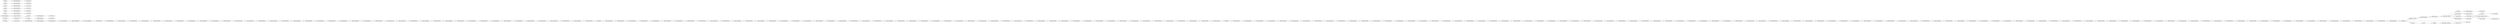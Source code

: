 digraph {
	"-3702622551979082741_26" [label="Split Collection Column"]
	"4066244154383102142_5" [label="String Manipulation"]
	"1634438136061182907_57" [label="String Manipulation"]
	"-3702622551979082741_33" [label="String Manipulation"]
	"-162897782759544906_67" [label="String Manipulation"]
	"-8322892647118203335_36" [label="String Manipulation"]
	"-8322892647118203335_55" [label="String Manipulation"]
	"-8322892647118203335_87" [label="String Manipulation"]
	"-162897782759544906_87" [label="String Manipulation"]
	"-162897782759544906_52" [label="String Manipulation"]
	"-3702622551979082741_89" [label="Cell Splitter"]
	"-3495612570447169710_87" [label="String Manipulation"]
	"-8704878719301989630_83" [label=GroupBy]
	"1634438136061182907_78" [label="String Manipulation"]
	"-3495612570447169710_83" [label="String Manipulation"]
	"7897992149406670517_101" [label="Table Manipulator"]
	"-162897782759544906_64" [label="String Manipulation"]
	"-3495612570447169710_68" [label="String Manipulation"]
	"-8322892647118203335_49" [label="String Manipulation"]
	"-3495612570447169710_84" [label="String Manipulation"]
	"1634438136061182907_74" [label="String Manipulation"]
	"-3702622551979082741_49" [label="String Manipulation"]
	"7835607880316444097_91" [label="String Manipulation"]
	"7835607880316444097_95" [label="String Manipulation"]
	"-8322892647118203335_52" [label="String Manipulation"]
	"7835607880316444097_107" [label="String Manipulation"]
	"7835607880316444097_106" [label="String Manipulation"]
	"-162897782759544906_80" [label="String Manipulation"]
	"7835607880316444097_99" [label="String Manipulation"]
	"4081843494972427116_30" [label=Statistics]
	"-162897782759544906_51" [label="String Manipulation"]
	"-162897782759544906_68" [label="String Manipulation"]
	"7897992149406670517_35" [label="Color Manager"]
	"7897992149406670517_13" [label="String to Date_Time"]
	"5665327201949963524_23" [label="Collection to String"]
	"-3702622551979082741_51" [label="String Manipulation"]
	"7835607880316444097_78" [label="String Manipulation"]
	"7835607880316444097_108" [label="String Manipulation"]
	"7835607880316444097_71" [label="String Manipulation"]
	"-162897782759544906_59" [label="String Manipulation"]
	"1634438136061182907_56" [label="String Manipulation"]
	"7835607880316444097_88" [label="String Manipulation"]
	"1634438136061182907_63" [label="String Manipulation"]
	"-162897782759544906_73" [label="String Manipulation"]
	"-3702622551979082741_36" [label="String Manipulation"]
	"7835607880316444097_102" [label="String Manipulation"]
	"1634438136061182907_69" [label="String Manipulation"]
	"-3495612570447169710_54" [label="String Manipulation"]
	"1634438136061182907_58" [label="String Manipulation"]
	"1634438136061182907_70" [label="String Manipulation"]
	"1634438136061182907_72" [label="String Manipulation"]
	"-3495612570447169710_53" [label="String Manipulation"]
	"7835607880316444097_77" [label="String Manipulation"]
	"-8322892647118203335_53" [label="String Manipulation"]
	"7835607880316444097_105" [label="String Manipulation"]
	"-8704878719301989630_84" [label="Excel Writer"]
	"-8704878719301989630_94" [label=GroupBy]
	"-3495612570447169710_52" [label="String Manipulation"]
	"-8322892647118203335_58" [label="String Manipulation"]
	"7897992149406670517_99" [label="Missing Value"]
	"-162897782759544906_74" [label="String Manipulation"]
	"-8322892647118203335_50" [label="String Manipulation"]
	"-162897782759544906_61" [label="String Manipulation"]
	"7835607880316444097_75" [label="String Manipulation"]
	"7835607880316444097_86" [label="String Manipulation"]
	"-3495612570447169710_85" [label="String Manipulation"]
	"-384251211613326620_39" [label="String Manipulation"]
	"-162897782759544906_57" [label="String Manipulation"]
	"7835607880316444097_47" [label="String Manipulation"]
	"-3495612570447169710_88" [label="String Manipulation"]
	"1634438136061182907_71" [label="String Manipulation"]
	"-384251211613326620_33" [label="String Manipulation"]
	"7835607880316444097_113" [label="String Manipulation"]
	"-8704878719301989630_85" [label=GroupBy]
	"-3495612570447169710_70" [label="String Manipulation"]
	"5665327201949963524_79" [label="Table Manipulator"]
	"7835607880316444097_79" [label="String Manipulation"]
	"-3702622551979082741_25" [label=GroupBy]
	"-3495612570447169710_64" [label="String Manipulation"]
	"-162897782759544906_69" [label="String Manipulation"]
	"-162897782759544906_81" [label="String Manipulation"]
	"-384251211613326620_37" [label="String Manipulation"]
	"-3495612570447169710_67" [label="String Manipulation"]
	"7835607880316444097_36" [label="String Manipulation"]
	"-8704878719301989630_92" [label="Table Manipulator"]
	"7835607880316444097_112" [label="String Manipulation"]
	"-3495612570447169710_47" [label="String Manipulation"]
	"-8704878719301989630_89" [label="Table Manipulator"]
	"-8322892647118203335_57" [label="String Manipulation"]
	"-162897782759544906_66" [label="String Manipulation"]
	"1634438136061182907_64" [label="String Manipulation"]
	"7897992149406670517_5" [label="String Manipulation"]
	"7897992149406670517_98" [label="CSV Reader"]
	"7897992149406670517_100" [label=GroupBy]
	"1634438136061182907_51" [label="String Manipulation"]
	"5665327201949963524_44" [label="Column Resorter"]
	"1634438136061182907_50" [label="String Manipulation"]
	"-3495612570447169710_86" [label="String Manipulation"]
	"-162897782759544906_55" [label="String Manipulation"]
	"-162897782759544906_62" [label="String Manipulation"]
	"1634438136061182907_73" [label="String Manipulation"]
	"1634438136061182907_60" [label="String Manipulation"]
	"-8704878719301989630_54" [label=GroupBy]
	"-8704878719301989630_91" [label=GroupBy]
	"4066244154383102142_21" [label="String Manipulation"]
	"7897992149406670517_18" [label="CSV Reader"]
	"7897992149406670517_97" [label="Collection to String"]
	"1634438136061182907_53" [label="String Manipulation"]
	"4081843494972427116_27" [label="Interactive Histogram _local_"]
	"-162897782759544906_48" [label="String Manipulation"]
	"-384251211613326620_38" [label="String Manipulation"]
	"-3495612570447169710_59" [label="String Manipulation"]
	"-8322892647118203335_48" [label="String Manipulation"]
	"7897992149406670517_45" [label="Excel Writer"]
	"-8704878719301989630_93" [label="Excel Writer"]
	"7897992149406670517_32" [label=GroupBy]
	"7835607880316444097_122" [label="String Manipulation"]
	"4081843494972427116_29" [label="Histogram _local_"]
	"-8322892647118203335_66" [label="String Manipulation"]
	"7835607880316444097_90" [label="String Manipulation"]
	"-3702622551979082741_91" [label=Joiner]
	"-8704878719301989630_80" [label="Table Manipulator"]
	"7835607880316444097_66" [label="String Manipulation"]
	"7835607880316444097_92" [label="String Manipulation"]
	"7897992149406670517_102" [label="Excel Writer"]
	"-3495612570447169710_58" [label="String Manipulation"]
	"-384251211613326620_40" [label="String Manipulation"]
	"-8322892647118203335_56" [label="String Manipulation"]
	"-3495612570447169710_74" [label="String Manipulation"]
	"-8322892647118203335_71" [label="String Manipulation"]
	"-162897782759544906_78" [label="String Manipulation"]
	"-162897782759544906_60" [label="String Manipulation"]
	"-8322892647118203335_54" [label="String Manipulation"]
	"-3702622551979082741_52" [label="String Manipulation"]
	"7835607880316444097_83" [label="String Manipulation"]
	"7835607880316444097_80" [label="Cell Splitter"]
	"7835607880316444097_93" [label="String Manipulation"]
	"1634438136061182907_77" [label="String Manipulation"]
	"-162897782759544906_50" [label="String Manipulation"]
	"1634438136061182907_65" [label="String Manipulation"]
	"7897992149406670517_80" [label="Table Manipulator"]
	"1634438136061182907_36" [label="String Manipulation"]
	"-162897782759544906_75" [label="String Manipulation"]
	"1634438136061182907_49" [label="String Manipulation"]
	"-162897782759544906_58" [label="String Manipulation"]
	"-3495612570447169710_60" [label="String Manipulation"]
	"7835607880316444097_118" [label="String Manipulation"]
	"7835607880316444097_96" [label="String Manipulation"]
	"-162897782759544906_63" [label="String Manipulation"]
	"1634438136061182907_52" [label="String Manipulation"]
	"7835607880316444097_111" [label="String Manipulation"]
	"7835607880316444097_73" [label="String Manipulation"]
	"4081843494972427116_20" [label="Missing Value"]
	"-162897782759544906_36" [label="String Manipulation"]
	"-162897782759544906_70" [label="String Manipulation"]
	"-3702622551979082741_78" [label="String Manipulation"]
	"1634438136061182907_67" [label="String Manipulation"]
	"-3495612570447169710_62" [label="String Manipulation"]
	"-3702622551979082741_23" [label=Ungroup]
	"-3495612570447169710_69" [label="String Manipulation"]
	"-8704878719301989630_86" [label="Table Manipulator"]
	"-3495612570447169710_49" [label="String Manipulation"]
	"-3495612570447169710_57" [label="String Manipulation"]
	"7897992149406670517_20" [label="Missing Value"]
	"1634438136061182907_55" [label="String Manipulation"]
	"7835607880316444097_87" [label="String Manipulation"]
	"-384251211613326620_36" [label="String Manipulation"]
	"-162897782759544906_77" [label="String Manipulation"]
	"-3702622551979082741_79" [label="String Manipulation"]
	"7897992149406670517_14" [label="Date_Time Difference"]
	"-3495612570447169710_71" [label="String Manipulation"]
	"4081843494972427116_28" [label="Color Manager"]
	"-162897782759544906_72" [label="String Manipulation"]
	"7897992149406670517_79" [label="Table Manipulator"]
	"4066244154383102142_23" [label="String Manipulation"]
	"7835607880316444097_74" [label="String Manipulation"]
	"7835607880316444097_114" [label="String Manipulation"]
	"-8322892647118203335_74" [label="String Manipulation"]
	"-3495612570447169710_82" [label="String Manipulation"]
	"7835607880316444097_120" [label="String Manipulation"]
	"7835607880316444097_110" [label="String Manipulation"]
	"4081843494972427116_26" [label="Column Filter"]
	"-162897782759544906_33" [label="String Manipulation"]
	"-162897782759544906_56" [label="String Manipulation"]
	"-3495612570447169710_56" [label="String Manipulation"]
	"-3702622551979082741_92" [label="String Manipulation"]
	"-8704878719301989630_95" [label="Table Manipulator"]
	"1634438136061182907_76" [label="String Manipulation"]
	"7897992149406670517_44" [label="Column Resorter"]
	"7835607880316444097_100" [label="String Manipulation"]
	"7835607880316444097_84" [label="String Manipulation"]
	"7835607880316444097_97" [label="String Manipulation"]
	"1634438136061182907_68" [label="String Manipulation"]
	"-162897782759544906_53" [label="String Manipulation"]
	"7835607880316444097_116" [label="String Manipulation"]
	"7897992149406670517_25" [label="Date_Time Difference"]
	"1634438136061182907_47" [label="String Manipulation"]
	"-162897782759544906_49" [label="String Manipulation"]
	"-3702622551979082741_47" [label="String Manipulation"]
	"-162897782759544906_79" [label="String Manipulation"]
	"-8704878719301989630_78" [label="Table Manipulator"]
	"-8704878719301989630_87" [label="Excel Writer"]
	"-3495612570447169710_80" [label="Cell Splitter"]
	"-3702622551979082741_87" [label="String Manipulation"]
	"-162897782759544906_76" [label="String Manipulation"]
	"-3702622551979082741_81" [label="String Manipulation"]
	"1634438136061182907_79" [label="String Manipulation"]
	"-3495612570447169710_63" [label="String Manipulation"]
	"7835607880316444097_109" [label="String Manipulation"]
	"-8704878719301989630_46" [label="Excel Writer"]
	"-8322892647118203335_33" [label="String Manipulation"]
	"7897992149406670517_39" [label="Histogram _local_"]
	"-3495612570447169710_40" [label="String Manipulation"]
	"-162897782759544906_65" [label="String Manipulation"]
	"7835607880316444097_115" [label="String Manipulation"]
	"7835607880316444097_103" [label="String Manipulation"]
	"7835607880316444097_94" [label="String Manipulation"]
	"7835607880316444097_82" [label="String Manipulation"]
	"1634438136061182907_66" [label="String Manipulation"]
	"7835607880316444097_81" [label="String Manipulation"]
	"-8322892647118203335_51" [label="String Manipulation"]
	"4066244154383102142_13" [label="String to Date_Time"]
	"-8322892647118203335_73" [label="String Manipulation"]
	"-8322892647118203335_47" [label="String Manipulation"]
	"1634438136061182907_75" [label="String Manipulation"]
	"-3495612570447169710_37" [label="String Manipulation"]
	"7835607880316444097_89" [label="String Manipulation"]
	"7835607880316444097_98" [label="String Manipulation"]
	"7835607880316444097_117" [label="String Manipulation"]
	"1634438136061182907_54" [label="String Manipulation"]
	"-3495612570447169710_66" [label="String Manipulation"]
	"-3495612570447169710_81" [label="String Manipulation"]
	"-3495612570447169710_36" [label="String Manipulation"]
	"-3495612570447169710_33" [label="String Manipulation"]
	"-8704878719301989630_81" [label="Table Manipulator"]
	"-8704878719301989630_82" [label="Excel Writer"]
	"7897992149406670517_43" [label="Excel Writer"]
	"-3702622551979082741_27" [label="Column Filter"]
	"-3702622551979082741_80" [label="String Manipulation"]
	"7835607880316444097_101" [label="String Manipulation"]
	"7835607880316444097_85" [label="String Manipulation"]
	"7835607880316444097_121" [label="String Manipulation"]
	"-8704878719301989630_32" [label=GroupBy]
	"-8704878719301989630_90" [label="Excel Writer"]
	"7835607880316444097_33" [label="String Manipulation"]
	"7835607880316444097_119" [label="String Manipulation"]
	"-3702622551979082741_24" [label=Sorter]
	"-162897782759544906_47" [label="String Manipulation"]
	"-162897782759544906_54" [label="String Manipulation"]
	"1634438136061182907_48" [label="String Manipulation"]
	"-8704878719301989630_88" [label=GroupBy]
	"-162897782759544906_71" [label="String Manipulation"]
	"7897992149406670517_31" [label="Excel Writer"]
	"-3495612570447169710_65" [label="String Manipulation"]
	"-384251211613326620_41" [label="String Manipulation"]
	"7835607880316444097_104" [label="String Manipulation"]
	"-8704878719301989630_43" [label="Excel Writer"]
	"-3495612570447169710_73" [label="String Manipulation"]
	"-3495612570447169710_61" [label="String Manipulation"]
	"7897992149406670517_97" -> "7897992149406670517_79"
	"1634438136061182907_58" -> "1634438136061182907_76"
	"7835607880316444097_66" -> "7835607880316444097_71"
	"1634438136061182907_56" -> "1634438136061182907_57"
	"-3495612570447169710_63" -> "-3495612570447169710_64"
	"-162897782759544906_81" -> "-162897782759544906_79"
	"-8322892647118203335_48" -> "-8322892647118203335_49"
	"7835607880316444097_73" -> "7835607880316444097_80"
	"-3495612570447169710_74" -> "-3495612570447169710_73"
	"-3495612570447169710_59" -> "-3495612570447169710_60"
	"1634438136061182907_47" -> "1634438136061182907_36"
	"-8704878719301989630_92" -> "-8704878719301989630_90"
	"1634438136061182907_67" -> "1634438136061182907_68"
	"7835607880316444097_101" -> "7835607880316444097_102"
	"-384251211613326620_37" -> "-384251211613326620_39"
	"-162897782759544906_50" -> "-162897782759544906_51"
	"7897992149406670517_97" -> "7897992149406670517_35"
	"-3495612570447169710_61" -> "-3495612570447169710_62"
	"-3702622551979082741_87" -> "-3702622551979082741_81"
	"-8322892647118203335_57" -> "-8322892647118203335_58"
	"1634438136061182907_75" -> "1634438136061182907_78"
	"7835607880316444097_95" -> "7835607880316444097_96"
	"7835607880316444097_98" -> "7835607880316444097_99"
	"-3702622551979082741_78" -> "-3702622551979082741_52"
	"7835607880316444097_82" -> "7835607880316444097_83"
	"-3495612570447169710_81" -> "-3495612570447169710_82"
	"-3495612570447169710_49" -> "-3495612570447169710_40"
	"4081843494972427116_28" -> "4081843494972427116_29"
	"-384251211613326620_36" -> "-384251211613326620_37"
	"-162897782759544906_64" -> "-162897782759544906_65"
	"-3495612570447169710_54" -> "-3495612570447169710_84"
	"-3702622551979082741_27" -> "-3702622551979082741_91"
	"-162897782759544906_74" -> "-162897782759544906_75"
	"-3495612570447169710_84" -> "-3495612570447169710_56"
	"-3495612570447169710_36" -> "-3495612570447169710_37"
	"-162897782759544906_68" -> "-162897782759544906_69"
	"-3702622551979082741_36" -> "-3702622551979082741_49"
	"-8322892647118203335_74" -> "-8322892647118203335_73"
	"1634438136061182907_48" -> "1634438136061182907_49"
	"5665327201949963524_79" -> "7897992149406670517_44"
	"-162897782759544906_77" -> "-162897782759544906_81"
	"-162897782759544906_62" -> "-162897782759544906_63"
	"7897992149406670517_100" -> "7897992149406670517_101"
	"-162897782759544906_73" -> "-162897782759544906_74"
	"-162897782759544906_67" -> "-162897782759544906_68"
	"-162897782759544906_49" -> "-162897782759544906_50"
	"7897992149406670517_97" -> "-8704878719301989630_83"
	"-162897782759544906_51" -> "-162897782759544906_52"
	"1634438136061182907_78" -> "1634438136061182907_79"
	"-3495612570447169710_52" -> "-3495612570447169710_54"
	"7835607880316444097_92" -> "7835607880316444097_93"
	"7835607880316444097_78" -> "7835607880316444097_79"
	"7835607880316444097_71" -> "7835607880316444097_122"
	"7835607880316444097_47" -> "7835607880316444097_33"
	"1634438136061182907_68" -> "1634438136061182907_69"
	"1634438136061182907_49" -> "1634438136061182907_51"
	"7835607880316444097_89" -> "7835607880316444097_90"
	"-3702622551979082741_89" -> "5665327201949963524_23"
	"-162897782759544906_61" -> "-162897782759544906_62"
	"7835607880316444097_96" -> "7835607880316444097_97"
	"-162897782759544906_75" -> "-162897782759544906_76"
	"1634438136061182907_50" -> "1634438136061182907_54"
	"-8322892647118203335_56" -> "-8322892647118203335_57"
	"-8704878719301989630_89" -> "-8704878719301989630_87"
	"-3495612570447169710_80" -> "7835607880316444097_47"
	"7835607880316444097_110" -> "7835607880316444097_111"
	"7835607880316444097_85" -> "7835607880316444097_86"
	"-3495612570447169710_56" -> "-3495612570447169710_57"
	"-3702622551979082741_52" -> "-3702622551979082741_89"
	"-162897782759544906_48" -> "-162897782759544906_49"
	"-8704878719301989630_83" -> "-8704878719301989630_81"
	"-8704878719301989630_85" -> "-8704878719301989630_86"
	"4066244154383102142_5" -> "4066244154383102142_21"
	"-8704878719301989630_80" -> "-8704878719301989630_43"
	"-3702622551979082741_25" -> "-3702622551979082741_26"
	"-8322892647118203335_54" -> "-8322892647118203335_55"
	"7835607880316444097_105" -> "7835607880316444097_106"
	"7897992149406670517_18" -> "7897992149406670517_20"
	"-8322892647118203335_50" -> "-8322892647118203335_51"
	"7835607880316444097_36" -> "7835607880316444097_75"
	"-3702622551979082741_89" -> "-3702622551979082741_91"
	"-3495612570447169710_69" -> "-3495612570447169710_70"
	"7835607880316444097_106" -> "7835607880316444097_107"
	"-3495612570447169710_88" -> "-3495612570447169710_66"
	"-162897782759544906_58" -> "-162897782759544906_59"
	"-3495612570447169710_64" -> "-3495612570447169710_65"
	"-3495612570447169710_65" -> "-3495612570447169710_67"
	"-3702622551979082741_49" -> "-3702622551979082741_92"
	"1634438136061182907_71" -> "1634438136061182907_72"
	"-3495612570447169710_85" -> "-3495612570447169710_86"
	"-8704878719301989630_54" -> "-8704878719301989630_78"
	"7835607880316444097_109" -> "7835607880316444097_110"
	"-162897782759544906_55" -> "-162897782759544906_56"
	"1634438136061182907_76" -> "1634438136061182907_60"
	"7897992149406670517_25" -> "5665327201949963524_44"
	"-162897782759544906_63" -> "-162897782759544906_64"
	"-3495612570447169710_58" -> "-3495612570447169710_59"
	"1634438136061182907_52" -> "1634438136061182907_50"
	"-162897782759544906_59" -> "-162897782759544906_60"
	"-8322892647118203335_71" -> "-8322892647118203335_74"
	"-8704878719301989630_88" -> "-8704878719301989630_89"
	"7897992149406670517_79" -> "7897992149406670517_45"
	"-162897782759544906_79" -> "-162897782759544906_87"
	"7835607880316444097_97" -> "7835607880316444097_98"
	"-162897782759544906_57" -> "-162897782759544906_58"
	"1634438136061182907_53" -> "1634438136061182907_55"
	"-162897782759544906_33" -> "-162897782759544906_36"
	"-3702622551979082741_89" -> "-3702622551979082741_23"
	"7835607880316444097_94" -> "7835607880316444097_95"
	"-8322892647118203335_52" -> "-8322892647118203335_53"
	"-3702622551979082741_24" -> "-3702622551979082741_25"
	"4081843494972427116_30" -> "7897992149406670517_31"
	"7835607880316444097_103" -> "7835607880316444097_104"
	"-162897782759544906_36" -> "-162897782759544906_48"
	"-3495612570447169710_67" -> "-3495612570447169710_68"
	"7897992149406670517_35" -> "7897992149406670517_39"
	"-3702622551979082741_23" -> "-3702622551979082741_24"
	"4066244154383102142_23" -> "4066244154383102142_13"
	"1634438136061182907_64" -> "1634438136061182907_65"
	"-3702622551979082741_47" -> "-3702622551979082741_33"
	"1634438136061182907_73" -> "1634438136061182907_74"
	"-3702622551979082741_26" -> "-3702622551979082741_27"
	"-8322892647118203335_73" -> "-162897782759544906_47"
	"1634438136061182907_55" -> "1634438136061182907_52"
	"7897992149406670517_14" -> "7897992149406670517_25"
	"7835607880316444097_84" -> "7835607880316444097_85"
	"1634438136061182907_79" -> "1634438136061182907_77"
	"1634438136061182907_66" -> "1634438136061182907_67"
	"1634438136061182907_70" -> "1634438136061182907_71"
	"7835607880316444097_104" -> "7835607880316444097_105"
	"7835607880316444097_79" -> "7835607880316444097_81"
	"7835607880316444097_121" -> "7835607880316444097_66"
	"-8322892647118203335_51" -> "-8322892647118203335_52"
	"-3495612570447169710_47" -> "-3495612570447169710_33"
	"-3495612570447169710_71" -> "-3495612570447169710_74"
	"7835607880316444097_120" -> "7835607880316444097_121"
	"-162897782759544906_54" -> "-162897782759544906_55"
	"1634438136061182907_77" -> "-8322892647118203335_47"
	"7835607880316444097_90" -> "7835607880316444097_91"
	"7835607880316444097_112" -> "7835607880316444097_113"
	"-3702622551979082741_79" -> "-3702622551979082741_80"
	"7835607880316444097_86" -> "7835607880316444097_87"
	"4081843494972427116_26" -> "4081843494972427116_27"
	"-162897782759544906_80" -> "-162897782759544906_78"
	"-8704878719301989630_94" -> "-8704878719301989630_95"
	"-384251211613326620_38" -> "-384251211613326620_33"
	"4081843494972427116_26" -> "4081843494972427116_30"
	"1634438136061182907_60" -> "1634438136061182907_63"
	"7897992149406670517_44" -> "7897992149406670517_97"
	"7835607880316444097_122" -> "7835607880316444097_74"
	"-8322892647118203335_66" -> "-8322892647118203335_87"
	"-3495612570447169710_82" -> "-3495612570447169710_83"
	"-3495612570447169710_70" -> "-3495612570447169710_81"
	"-3495612570447169710_86" -> "-3495612570447169710_88"
	"7897992149406670517_20" -> "4066244154383102142_5"
	"-162897782759544906_72" -> "-162897782759544906_73"
	"7835607880316444097_77" -> "7835607880316444097_78"
	"7835607880316444097_117" -> "7835607880316444097_118"
	"7897992149406670517_80" -> "7897992149406670517_43"
	"-162897782759544906_78" -> "-3702622551979082741_47"
	"-162897782759544906_76" -> "-162897782759544906_77"
	"7897992149406670517_5" -> "7897992149406670517_13"
	"7897992149406670517_101" -> "7897992149406670517_102"
	"-8322892647118203335_55" -> "-8322892647118203335_56"
	"-162897782759544906_53" -> "-162897782759544906_54"
	"7835607880316444097_87" -> "7835607880316444097_88"
	"7835607880316444097_111" -> "7835607880316444097_112"
	"4066244154383102142_21" -> "4066244154383102142_23"
	"1634438136061182907_63" -> "1634438136061182907_64"
	"-162897782759544906_60" -> "-162897782759544906_61"
	"1634438136061182907_36" -> "1634438136061182907_48"
	"7835607880316444097_107" -> "7835607880316444097_108"
	"7835607880316444097_119" -> "7835607880316444097_120"
	"-384251211613326620_39" -> "-384251211613326620_40"
	"-162897782759544906_87" -> "-162897782759544906_80"
	"7897992149406670517_32" -> "7897992149406670517_80"
	"-8322892647118203335_47" -> "-8322892647118203335_33"
	"7835607880316444097_102" -> "7835607880316444097_103"
	"-3495612570447169710_83" -> "-3495612570447169710_85"
	"-8322892647118203335_33" -> "-8322892647118203335_36"
	"7835607880316444097_91" -> "7835607880316444097_92"
	"-8704878719301989630_81" -> "-8704878719301989630_82"
	"-162897782759544906_52" -> "-162897782759544906_53"
	"7835607880316444097_113" -> "7835607880316444097_114"
	"-162897782759544906_65" -> "-162897782759544906_66"
	"7835607880316444097_114" -> "7835607880316444097_115"
	"-3702622551979082741_51" -> "-3702622551979082741_87"
	"7835607880316444097_100" -> "7835607880316444097_101"
	"7835607880316444097_116" -> "7835607880316444097_117"
	"1634438136061182907_74" -> "1634438136061182907_75"
	"7835607880316444097_80" -> "1634438136061182907_47"
	"-3702622551979082741_80" -> "-3702622551979082741_78"
	"-8704878719301989630_95" -> "-8704878719301989630_93"
	"7835607880316444097_83" -> "7835607880316444097_84"
	"-3702622551979082741_92" -> "-3702622551979082741_51"
	"-3495612570447169710_87" -> "-3495612570447169710_71"
	"7835607880316444097_118" -> "7835607880316444097_119"
	"-384251211613326620_41" -> "-3495612570447169710_47"
	"-3495612570447169710_60" -> "-3495612570447169710_61"
	"7835607880316444097_81" -> "7835607880316444097_82"
	"-8704878719301989630_91" -> "-8704878719301989630_92"
	"7835607880316444097_93" -> "7835607880316444097_94"
	"-3495612570447169710_33" -> "-3495612570447169710_36"
	"7835607880316444097_74" -> "7835607880316444097_73"
	"4081843494972427116_20" -> "4081843494972427116_26"
	"-8322892647118203335_36" -> "-8322892647118203335_48"
	"-384251211613326620_33" -> "-384251211613326620_36"
	"-3702622551979082741_33" -> "-3702622551979082741_36"
	"5665327201949963524_44" -> "-384251211613326620_38"
	"1634438136061182907_57" -> "1634438136061182907_58"
	"5665327201949963524_23" -> "5665327201949963524_79"
	"-8322892647118203335_49" -> "-8322892647118203335_50"
	"7897992149406670517_99" -> "7897992149406670517_32"
	"7897992149406670517_99" -> "7897992149406670517_100"
	"-3495612570447169710_37" -> "-3495612570447169710_49"
	"-162897782759544906_66" -> "-162897782759544906_67"
	"4066244154383102142_13" -> "7897992149406670517_14"
	"-162897782759544906_69" -> "-162897782759544906_70"
	"-162897782759544906_56" -> "-162897782759544906_57"
	"4081843494972427116_26" -> "4081843494972427116_28"
	"-8322892647118203335_87" -> "-8322892647118203335_71"
	"7835607880316444097_88" -> "7835607880316444097_89"
	"-3495612570447169710_62" -> "-3495612570447169710_63"
	"7835607880316444097_33" -> "7835607880316444097_36"
	"7897992149406670517_98" -> "7897992149406670517_99"
	"-3495612570447169710_68" -> "-3495612570447169710_69"
	"-8704878719301989630_86" -> "-8704878719301989630_84"
	"1634438136061182907_54" -> "1634438136061182907_56"
	"1634438136061182907_69" -> "1634438136061182907_70"
	"-384251211613326620_40" -> "-384251211613326620_41"
	"1634438136061182907_51" -> "1634438136061182907_53"
	"-162897782759544906_47" -> "-162897782759544906_33"
	"-3495612570447169710_53" -> "-3495612570447169710_52"
	"7897992149406670517_97" -> "4081843494972427116_20"
	"-8322892647118203335_53" -> "-8322892647118203335_54"
	"7835607880316444097_99" -> "7835607880316444097_100"
	"-3495612570447169710_40" -> "-3495612570447169710_53"
	"-162897782759544906_71" -> "-162897782759544906_72"
	"-3495612570447169710_73" -> "-3495612570447169710_80"
	"-8704878719301989630_78" -> "-8704878719301989630_46"
	"1634438136061182907_72" -> "1634438136061182907_73"
	"7835607880316444097_108" -> "7835607880316444097_109"
	"-8322892647118203335_58" -> "-8322892647118203335_66"
	"7835607880316444097_115" -> "7835607880316444097_116"
	"-162897782759544906_70" -> "-162897782759544906_71"
	"-3702622551979082741_81" -> "-3702622551979082741_79"
	"-3495612570447169710_57" -> "-3495612570447169710_58"
	"-3495612570447169710_66" -> "-3495612570447169710_87"
	"7835607880316444097_75" -> "7835607880316444097_77"
	"1634438136061182907_65" -> "1634438136061182907_66"
	"-8704878719301989630_32" -> "-8704878719301989630_80"
	rankdir=LR
}
